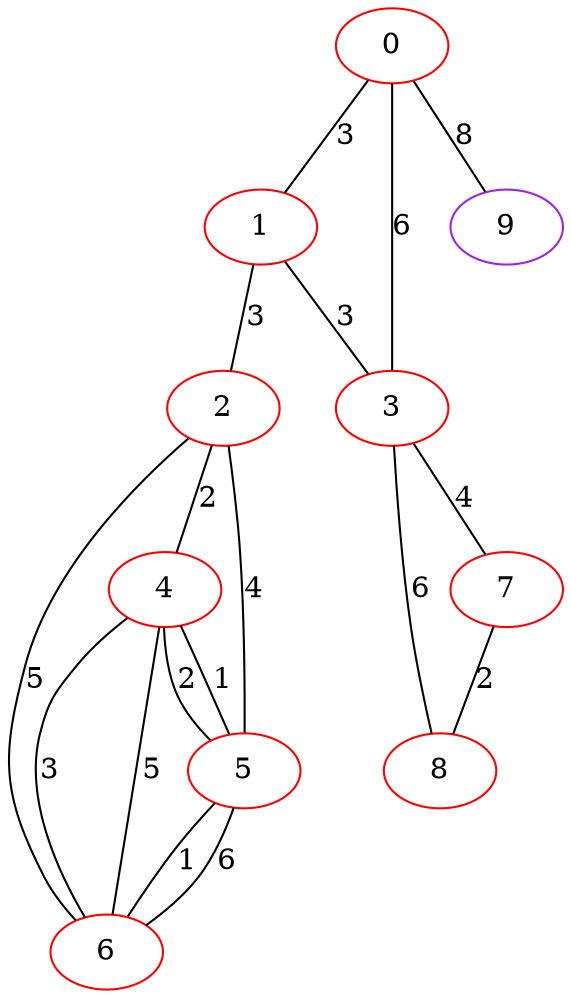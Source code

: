 graph "" {
0 [color=red, weight=1];
1 [color=red, weight=1];
2 [color=red, weight=1];
3 [color=red, weight=1];
4 [color=red, weight=1];
5 [color=red, weight=1];
6 [color=red, weight=1];
7 [color=red, weight=1];
8 [color=red, weight=1];
9 [color=purple, weight=4];
0 -- 1  [key=0, label=3];
0 -- 3  [key=0, label=6];
0 -- 9  [key=0, label=8];
1 -- 2  [key=0, label=3];
1 -- 3  [key=0, label=3];
2 -- 4  [key=0, label=2];
2 -- 5  [key=0, label=4];
2 -- 6  [key=0, label=5];
3 -- 8  [key=0, label=6];
3 -- 7  [key=0, label=4];
4 -- 5  [key=0, label=2];
4 -- 5  [key=1, label=1];
4 -- 6  [key=0, label=3];
4 -- 6  [key=1, label=5];
5 -- 6  [key=0, label=1];
5 -- 6  [key=1, label=6];
7 -- 8  [key=0, label=2];
}
